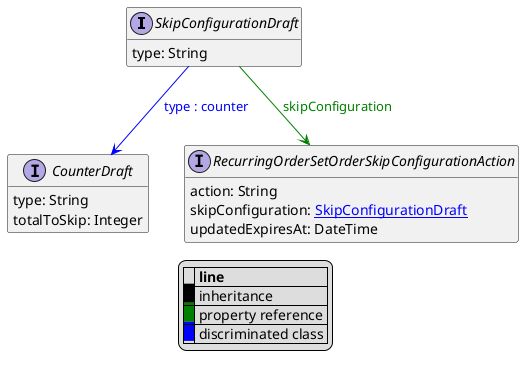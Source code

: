 @startuml

hide empty fields
hide empty methods
legend
|= |= line |
|<back:black>   </back>| inheritance |
|<back:green>   </back>| property reference |
|<back:blue>   </back>| discriminated class |
endlegend
interface SkipConfigurationDraft [[SkipConfigurationDraft.svg]]  {
    type: String
}


interface CounterDraft [[CounterDraft.svg]]  {
    type: String
    totalToSkip: Integer
}
interface RecurringOrderSetOrderSkipConfigurationAction [[RecurringOrderSetOrderSkipConfigurationAction.svg]]  {
    action: String
    skipConfiguration: [[SkipConfigurationDraft.svg SkipConfigurationDraft]]
    updatedExpiresAt: DateTime
}
SkipConfigurationDraft --> CounterDraft #blue;text:blue : "type : counter"
SkipConfigurationDraft --> RecurringOrderSetOrderSkipConfigurationAction #green;text:green : "skipConfiguration"
@enduml
